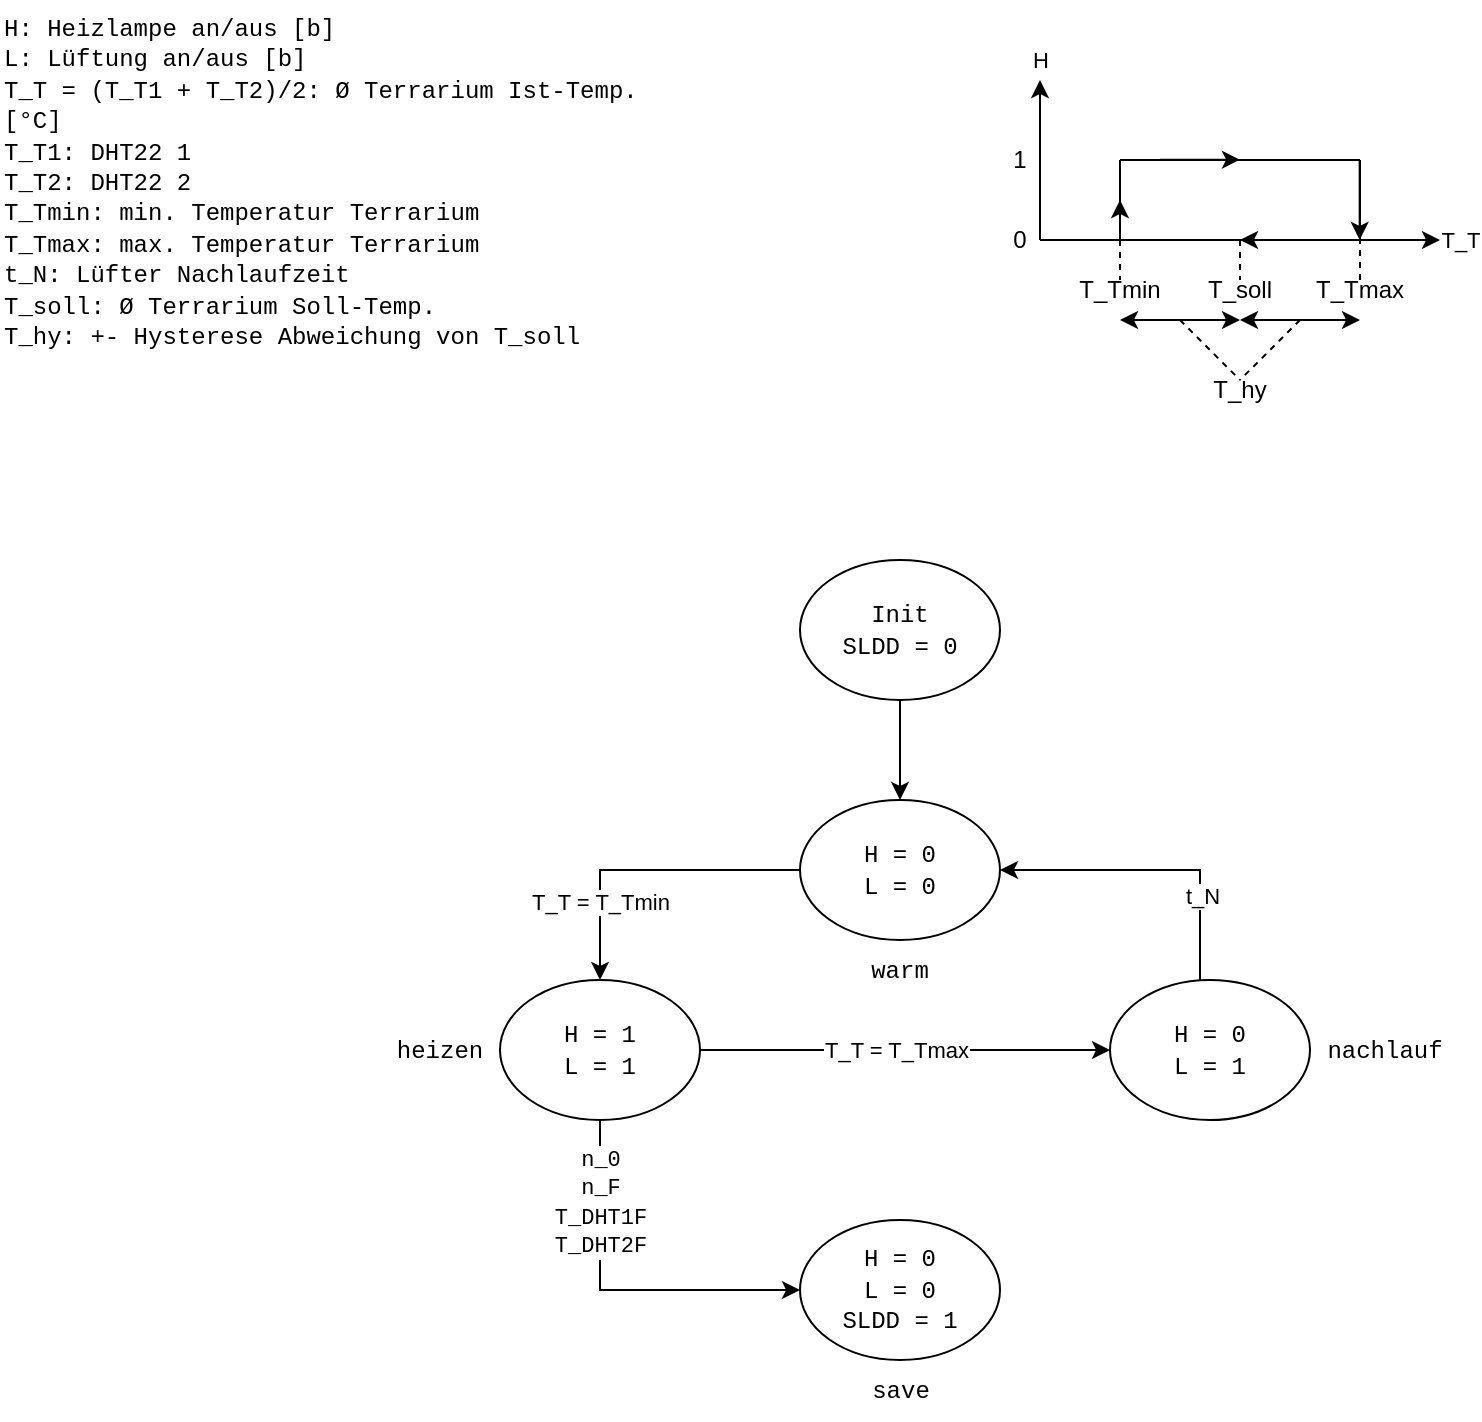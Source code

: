 <mxfile version="23.1.5" type="device">
  <diagram name="Seite-1" id="qQ0h7qRIeSpS_6ZMOZwv">
    <mxGraphModel dx="1077" dy="627" grid="1" gridSize="10" guides="1" tooltips="1" connect="1" arrows="1" fold="1" page="1" pageScale="1" pageWidth="827" pageHeight="1169" math="0" shadow="0">
      <root>
        <mxCell id="0" />
        <mxCell id="1" parent="0" />
        <mxCell id="PwPBlcHgElGz16M5GKF_-3" style="edgeStyle=orthogonalEdgeStyle;rounded=0;orthogonalLoop=1;jettySize=auto;html=1;entryX=0.5;entryY=0;entryDx=0;entryDy=0;" parent="1" source="PwPBlcHgElGz16M5GKF_-2" target="PwPBlcHgElGz16M5GKF_-1" edge="1">
          <mxGeometry relative="1" as="geometry" />
        </mxCell>
        <mxCell id="PwPBlcHgElGz16M5GKF_-2" value="&lt;font face=&quot;Courier New&quot;&gt;Init&lt;br&gt;SLDD = 0&lt;/font&gt;&lt;font face=&quot;Courier New&quot;&gt;&lt;br&gt;&lt;/font&gt;" style="ellipse;whiteSpace=wrap;html=1;" parent="1" vertex="1">
          <mxGeometry x="400" y="280" width="100" height="70" as="geometry" />
        </mxCell>
        <mxCell id="PwPBlcHgElGz16M5GKF_-5" value="&lt;font face=&quot;Courier New&quot;&gt;H: Heizlampe an/aus [b]&lt;br&gt;L: Lüftung&amp;nbsp;an/aus&amp;nbsp;[b]&lt;br&gt;T_T = (T_T1 + T_T2)/2:&amp;nbsp;Ø Terrarium Ist-Temp. [°C]&lt;br&gt;T_T1: DHT22 1&lt;br&gt;T_T2: DHT22 2&lt;br&gt;T_Tmin: min. Temperatur Terrarium&lt;br&gt;T_Tmax: max. Temperatur Terrarium&lt;br&gt;t_N: Lüfter Nachlaufzeit&lt;br&gt;T_soll:&amp;nbsp;Ø Terrarium Soll-Temp.&lt;br&gt;T_hy: +- Hysterese Abweichung von T_soll&lt;br&gt;&lt;/font&gt;" style="text;html=1;align=left;verticalAlign=top;whiteSpace=wrap;rounded=0;" parent="1" vertex="1">
          <mxGeometry width="330" height="240" as="geometry" />
        </mxCell>
        <mxCell id="PwPBlcHgElGz16M5GKF_-13" value="" style="group" parent="1" vertex="1" connectable="0">
          <mxGeometry x="385" y="400" width="130" height="100" as="geometry" />
        </mxCell>
        <mxCell id="PwPBlcHgElGz16M5GKF_-1" value="&lt;font face=&quot;Courier New&quot;&gt;H = 0&lt;br&gt;L = 0&lt;/font&gt;" style="ellipse;whiteSpace=wrap;html=1;" parent="PwPBlcHgElGz16M5GKF_-13" vertex="1">
          <mxGeometry x="15" width="100" height="70" as="geometry" />
        </mxCell>
        <mxCell id="PwPBlcHgElGz16M5GKF_-4" value="&lt;font face=&quot;Courier New&quot;&gt;warm&lt;/font&gt;" style="text;html=1;align=center;verticalAlign=middle;whiteSpace=wrap;rounded=0;" parent="PwPBlcHgElGz16M5GKF_-13" vertex="1">
          <mxGeometry y="70" width="130" height="30" as="geometry" />
        </mxCell>
        <mxCell id="PwPBlcHgElGz16M5GKF_-21" style="edgeStyle=orthogonalEdgeStyle;rounded=0;orthogonalLoop=1;jettySize=auto;html=1;entryX=0;entryY=0.5;entryDx=0;entryDy=0;" parent="1" source="PwPBlcHgElGz16M5GKF_-7" target="PwPBlcHgElGz16M5GKF_-15" edge="1">
          <mxGeometry relative="1" as="geometry" />
        </mxCell>
        <mxCell id="PwPBlcHgElGz16M5GKF_-34" value="T_T = T_Tmax" style="edgeLabel;html=1;align=center;verticalAlign=middle;resizable=0;points=[];" parent="PwPBlcHgElGz16M5GKF_-21" vertex="1" connectable="0">
          <mxGeometry x="-0.045" relative="1" as="geometry">
            <mxPoint as="offset" />
          </mxGeometry>
        </mxCell>
        <mxCell id="PwPBlcHgElGz16M5GKF_-22" style="edgeStyle=orthogonalEdgeStyle;rounded=0;orthogonalLoop=1;jettySize=auto;html=1;" parent="1" source="PwPBlcHgElGz16M5GKF_-1" target="PwPBlcHgElGz16M5GKF_-7" edge="1">
          <mxGeometry relative="1" as="geometry" />
        </mxCell>
        <mxCell id="PwPBlcHgElGz16M5GKF_-23" value="T_T = T_Tmin" style="edgeLabel;html=1;align=center;verticalAlign=middle;resizable=0;points=[];" parent="PwPBlcHgElGz16M5GKF_-22" vertex="1" connectable="0">
          <mxGeometry x="0.494" relative="1" as="geometry">
            <mxPoint as="offset" />
          </mxGeometry>
        </mxCell>
        <mxCell id="PwPBlcHgElGz16M5GKF_-25" style="edgeStyle=orthogonalEdgeStyle;rounded=0;orthogonalLoop=1;jettySize=auto;html=1;entryX=1;entryY=0.5;entryDx=0;entryDy=0;" parent="1" source="PwPBlcHgElGz16M5GKF_-15" target="PwPBlcHgElGz16M5GKF_-1" edge="1">
          <mxGeometry relative="1" as="geometry">
            <Array as="points">
              <mxPoint x="600" y="435" />
            </Array>
          </mxGeometry>
        </mxCell>
        <mxCell id="PwPBlcHgElGz16M5GKF_-29" value="t_N" style="edgeLabel;html=1;align=center;verticalAlign=middle;resizable=0;points=[];" parent="PwPBlcHgElGz16M5GKF_-25" vertex="1" connectable="0">
          <mxGeometry x="-0.46" y="-1" relative="1" as="geometry">
            <mxPoint as="offset" />
          </mxGeometry>
        </mxCell>
        <mxCell id="PwPBlcHgElGz16M5GKF_-33" style="edgeStyle=orthogonalEdgeStyle;rounded=0;orthogonalLoop=1;jettySize=auto;html=1;entryX=0;entryY=0.5;entryDx=0;entryDy=0;" parent="1" source="PwPBlcHgElGz16M5GKF_-7" target="PwPBlcHgElGz16M5GKF_-31" edge="1">
          <mxGeometry relative="1" as="geometry">
            <Array as="points">
              <mxPoint x="300" y="645" />
            </Array>
          </mxGeometry>
        </mxCell>
        <mxCell id="PwPBlcHgElGz16M5GKF_-35" value="&lt;font face=&quot;Courier New&quot;&gt;n_0 &lt;br&gt;n_F&lt;br&gt;T_DHT1F&lt;br&gt;T_DHT2F&lt;/font&gt;" style="edgeLabel;html=1;align=center;verticalAlign=middle;resizable=0;points=[];" parent="PwPBlcHgElGz16M5GKF_-33" vertex="1" connectable="0">
          <mxGeometry x="-0.689" y="-1" relative="1" as="geometry">
            <mxPoint x="1" y="12" as="offset" />
          </mxGeometry>
        </mxCell>
        <mxCell id="PwPBlcHgElGz16M5GKF_-7" value="&lt;font face=&quot;Courier New&quot;&gt;H = 1&lt;br&gt;L = 1&lt;/font&gt;" style="ellipse;whiteSpace=wrap;html=1;" parent="1" vertex="1">
          <mxGeometry x="250" y="490" width="100" height="70" as="geometry" />
        </mxCell>
        <mxCell id="PwPBlcHgElGz16M5GKF_-8" value="&lt;font face=&quot;Courier New&quot;&gt;heizen&lt;/font&gt;" style="text;html=1;align=center;verticalAlign=middle;whiteSpace=wrap;rounded=0;" parent="1" vertex="1">
          <mxGeometry x="190" y="510" width="60" height="30" as="geometry" />
        </mxCell>
        <mxCell id="PwPBlcHgElGz16M5GKF_-15" value="&lt;font face=&quot;Courier New&quot;&gt;H = 0&lt;br&gt;L = 1&lt;/font&gt;" style="ellipse;whiteSpace=wrap;html=1;" parent="1" vertex="1">
          <mxGeometry x="555" y="490" width="100" height="70" as="geometry" />
        </mxCell>
        <mxCell id="PwPBlcHgElGz16M5GKF_-16" value="&lt;font face=&quot;Courier New&quot;&gt;nachlauf&lt;/font&gt;" style="text;html=1;align=center;verticalAlign=middle;whiteSpace=wrap;rounded=0;" parent="1" vertex="1">
          <mxGeometry x="655" y="510" width="75" height="30" as="geometry" />
        </mxCell>
        <mxCell id="PwPBlcHgElGz16M5GKF_-36" value="" style="endArrow=classic;html=1;rounded=0;" parent="1" edge="1">
          <mxGeometry width="50" height="50" relative="1" as="geometry">
            <mxPoint x="520" y="120" as="sourcePoint" />
            <mxPoint x="520" y="40" as="targetPoint" />
          </mxGeometry>
        </mxCell>
        <mxCell id="PwPBlcHgElGz16M5GKF_-38" value="H" style="edgeLabel;html=1;align=center;verticalAlign=middle;resizable=0;points=[];" parent="PwPBlcHgElGz16M5GKF_-36" vertex="1" connectable="0">
          <mxGeometry x="0.702" y="-1" relative="1" as="geometry">
            <mxPoint x="-1" y="-22" as="offset" />
          </mxGeometry>
        </mxCell>
        <mxCell id="PwPBlcHgElGz16M5GKF_-37" value="" style="endArrow=classic;html=1;rounded=0;" parent="1" edge="1">
          <mxGeometry width="50" height="50" relative="1" as="geometry">
            <mxPoint x="520" y="120" as="sourcePoint" />
            <mxPoint x="720" y="120" as="targetPoint" />
          </mxGeometry>
        </mxCell>
        <mxCell id="PwPBlcHgElGz16M5GKF_-39" value="T_T" style="edgeLabel;html=1;align=center;verticalAlign=middle;resizable=0;points=[];" parent="PwPBlcHgElGz16M5GKF_-37" vertex="1" connectable="0">
          <mxGeometry x="0.857" relative="1" as="geometry">
            <mxPoint x="24" as="offset" />
          </mxGeometry>
        </mxCell>
        <mxCell id="PwPBlcHgElGz16M5GKF_-40" value="" style="endArrow=none;html=1;rounded=0;" parent="1" edge="1">
          <mxGeometry width="50" height="50" relative="1" as="geometry">
            <mxPoint x="560" y="120" as="sourcePoint" />
            <mxPoint x="560" y="80" as="targetPoint" />
          </mxGeometry>
        </mxCell>
        <mxCell id="PwPBlcHgElGz16M5GKF_-41" value="" style="endArrow=none;html=1;rounded=0;" parent="1" edge="1">
          <mxGeometry width="50" height="50" relative="1" as="geometry">
            <mxPoint x="560" y="80" as="sourcePoint" />
            <mxPoint x="680" y="80" as="targetPoint" />
          </mxGeometry>
        </mxCell>
        <mxCell id="PwPBlcHgElGz16M5GKF_-42" value="" style="endArrow=none;html=1;rounded=0;" parent="1" edge="1">
          <mxGeometry width="50" height="50" relative="1" as="geometry">
            <mxPoint x="680" y="80" as="sourcePoint" />
            <mxPoint x="680" y="120" as="targetPoint" />
          </mxGeometry>
        </mxCell>
        <mxCell id="PwPBlcHgElGz16M5GKF_-44" value="" style="endArrow=classic;html=1;rounded=0;" parent="1" edge="1">
          <mxGeometry width="50" height="50" relative="1" as="geometry">
            <mxPoint x="560" y="120" as="sourcePoint" />
            <mxPoint x="560" y="100" as="targetPoint" />
          </mxGeometry>
        </mxCell>
        <mxCell id="PwPBlcHgElGz16M5GKF_-45" value="" style="endArrow=classic;html=1;rounded=0;" parent="1" edge="1">
          <mxGeometry width="50" height="50" relative="1" as="geometry">
            <mxPoint x="679.83" y="80" as="sourcePoint" />
            <mxPoint x="679.83" y="120" as="targetPoint" />
            <Array as="points">
              <mxPoint x="679.83" y="100" />
            </Array>
          </mxGeometry>
        </mxCell>
        <mxCell id="PwPBlcHgElGz16M5GKF_-46" value="0" style="text;html=1;align=center;verticalAlign=middle;whiteSpace=wrap;rounded=0;" parent="1" vertex="1">
          <mxGeometry x="500" y="110" width="20" height="20" as="geometry" />
        </mxCell>
        <mxCell id="PwPBlcHgElGz16M5GKF_-47" value="T_Tmax" style="text;html=1;align=center;verticalAlign=middle;whiteSpace=wrap;rounded=0;" parent="1" vertex="1">
          <mxGeometry x="650" y="140" width="60" height="10" as="geometry" />
        </mxCell>
        <mxCell id="PwPBlcHgElGz16M5GKF_-48" value="T_Tmin" style="text;html=1;align=center;verticalAlign=middle;whiteSpace=wrap;rounded=0;" parent="1" vertex="1">
          <mxGeometry x="530" y="140" width="60" height="10" as="geometry" />
        </mxCell>
        <mxCell id="PwPBlcHgElGz16M5GKF_-49" value="1" style="text;html=1;align=center;verticalAlign=middle;whiteSpace=wrap;rounded=0;" parent="1" vertex="1">
          <mxGeometry x="500" y="70" width="20" height="20" as="geometry" />
        </mxCell>
        <mxCell id="PwPBlcHgElGz16M5GKF_-52" value="" style="endArrow=classic;html=1;rounded=0;" parent="1" edge="1">
          <mxGeometry width="50" height="50" relative="1" as="geometry">
            <mxPoint x="660" y="120" as="sourcePoint" />
            <mxPoint x="620" y="120" as="targetPoint" />
          </mxGeometry>
        </mxCell>
        <mxCell id="PwPBlcHgElGz16M5GKF_-53" value="" style="endArrow=classic;html=1;rounded=0;" parent="1" edge="1">
          <mxGeometry width="50" height="50" relative="1" as="geometry">
            <mxPoint x="580" y="79.83" as="sourcePoint" />
            <mxPoint x="620" y="79.83" as="targetPoint" />
          </mxGeometry>
        </mxCell>
        <mxCell id="PwPBlcHgElGz16M5GKF_-54" value="T_soll" style="text;html=1;align=center;verticalAlign=middle;whiteSpace=wrap;rounded=0;" parent="1" vertex="1">
          <mxGeometry x="590" y="140" width="60" height="10" as="geometry" />
        </mxCell>
        <mxCell id="PwPBlcHgElGz16M5GKF_-56" value="" style="endArrow=none;dashed=1;html=1;rounded=0;entryX=0.5;entryY=0;entryDx=0;entryDy=0;" parent="1" target="PwPBlcHgElGz16M5GKF_-48" edge="1">
          <mxGeometry width="50" height="50" relative="1" as="geometry">
            <mxPoint x="560" y="120" as="sourcePoint" />
            <mxPoint x="640" y="70" as="targetPoint" />
          </mxGeometry>
        </mxCell>
        <mxCell id="PwPBlcHgElGz16M5GKF_-57" value="" style="endArrow=none;dashed=1;html=1;rounded=0;exitX=0.5;exitY=0;exitDx=0;exitDy=0;" parent="1" source="PwPBlcHgElGz16M5GKF_-47" edge="1">
          <mxGeometry width="50" height="50" relative="1" as="geometry">
            <mxPoint x="630" y="120" as="sourcePoint" />
            <mxPoint x="680" y="120" as="targetPoint" />
          </mxGeometry>
        </mxCell>
        <mxCell id="PwPBlcHgElGz16M5GKF_-58" value="" style="endArrow=none;dashed=1;html=1;rounded=0;entryX=0.5;entryY=0;entryDx=0;entryDy=0;" parent="1" target="PwPBlcHgElGz16M5GKF_-54" edge="1">
          <mxGeometry width="50" height="50" relative="1" as="geometry">
            <mxPoint x="620" y="120" as="sourcePoint" />
            <mxPoint x="640" y="70" as="targetPoint" />
          </mxGeometry>
        </mxCell>
        <mxCell id="PwPBlcHgElGz16M5GKF_-59" value="" style="endArrow=classic;startArrow=classic;html=1;rounded=0;" parent="1" edge="1">
          <mxGeometry width="50" height="50" relative="1" as="geometry">
            <mxPoint x="560" y="160" as="sourcePoint" />
            <mxPoint x="620" y="160" as="targetPoint" />
          </mxGeometry>
        </mxCell>
        <mxCell id="PwPBlcHgElGz16M5GKF_-60" value="" style="endArrow=classic;startArrow=classic;html=1;rounded=0;" parent="1" edge="1">
          <mxGeometry width="50" height="50" relative="1" as="geometry">
            <mxPoint x="620" y="160" as="sourcePoint" />
            <mxPoint x="680" y="160" as="targetPoint" />
          </mxGeometry>
        </mxCell>
        <mxCell id="PwPBlcHgElGz16M5GKF_-61" value="T_hy" style="text;html=1;align=center;verticalAlign=middle;whiteSpace=wrap;rounded=0;" parent="1" vertex="1">
          <mxGeometry x="590" y="190" width="60" height="10" as="geometry" />
        </mxCell>
        <mxCell id="PwPBlcHgElGz16M5GKF_-63" value="" style="endArrow=none;dashed=1;html=1;rounded=0;entryX=0.5;entryY=0;entryDx=0;entryDy=0;" parent="1" target="PwPBlcHgElGz16M5GKF_-61" edge="1">
          <mxGeometry width="50" height="50" relative="1" as="geometry">
            <mxPoint x="590" y="160" as="sourcePoint" />
            <mxPoint x="620" y="150" as="targetPoint" />
          </mxGeometry>
        </mxCell>
        <mxCell id="PwPBlcHgElGz16M5GKF_-64" value="" style="endArrow=none;dashed=1;html=1;rounded=0;entryX=0.5;entryY=0;entryDx=0;entryDy=0;" parent="1" target="PwPBlcHgElGz16M5GKF_-61" edge="1">
          <mxGeometry width="50" height="50" relative="1" as="geometry">
            <mxPoint x="650" y="160" as="sourcePoint" />
            <mxPoint x="630" y="190" as="targetPoint" />
          </mxGeometry>
        </mxCell>
        <mxCell id="PwPBlcHgElGz16M5GKF_-66" value="" style="group" parent="1" vertex="1" connectable="0">
          <mxGeometry x="400" y="610" width="100" height="100" as="geometry" />
        </mxCell>
        <mxCell id="PwPBlcHgElGz16M5GKF_-31" value="&lt;font face=&quot;Courier New&quot;&gt;H = 0&lt;br&gt;L = 0&lt;br&gt;SLDD = 1&lt;br&gt;&lt;/font&gt;" style="ellipse;whiteSpace=wrap;html=1;" parent="PwPBlcHgElGz16M5GKF_-66" vertex="1">
          <mxGeometry width="100" height="70" as="geometry" />
        </mxCell>
        <mxCell id="PwPBlcHgElGz16M5GKF_-32" value="&lt;font face=&quot;Courier New&quot;&gt;save&lt;/font&gt;" style="text;html=1;align=center;verticalAlign=middle;whiteSpace=wrap;rounded=0;" parent="PwPBlcHgElGz16M5GKF_-66" vertex="1">
          <mxGeometry x="27.5" y="70" width="45" height="30" as="geometry" />
        </mxCell>
      </root>
    </mxGraphModel>
  </diagram>
</mxfile>
